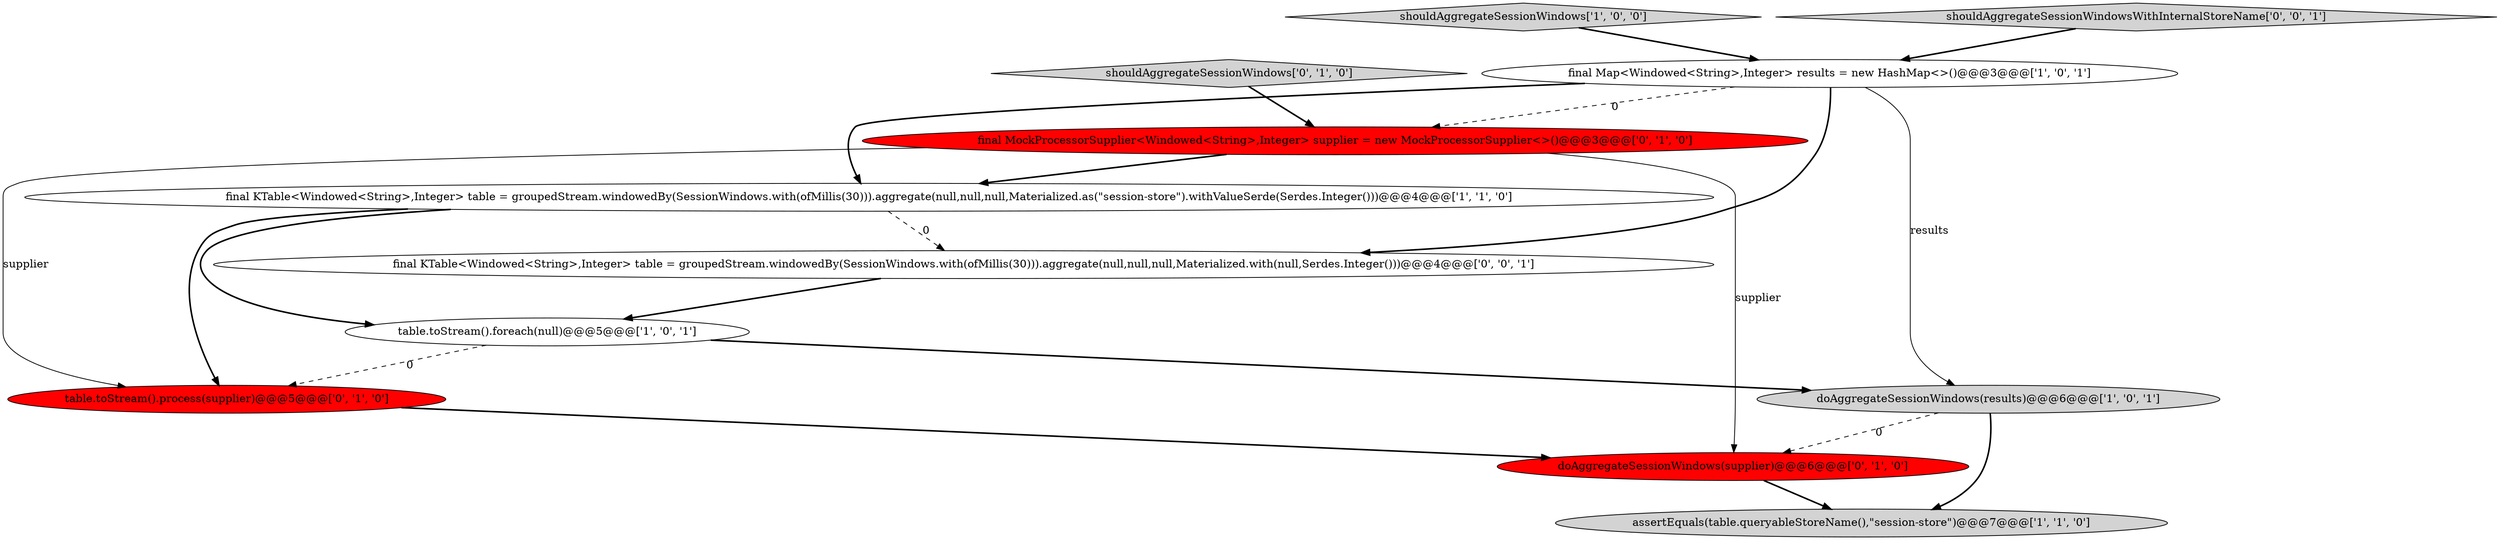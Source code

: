 digraph {
7 [style = filled, label = "final MockProcessorSupplier<Windowed<String>,Integer> supplier = new MockProcessorSupplier<>()@@@3@@@['0', '1', '0']", fillcolor = red, shape = ellipse image = "AAA1AAABBB2BBB"];
9 [style = filled, label = "table.toStream().process(supplier)@@@5@@@['0', '1', '0']", fillcolor = red, shape = ellipse image = "AAA1AAABBB2BBB"];
11 [style = filled, label = "final KTable<Windowed<String>,Integer> table = groupedStream.windowedBy(SessionWindows.with(ofMillis(30))).aggregate(null,null,null,Materialized.with(null,Serdes.Integer()))@@@4@@@['0', '0', '1']", fillcolor = white, shape = ellipse image = "AAA0AAABBB3BBB"];
5 [style = filled, label = "table.toStream().foreach(null)@@@5@@@['1', '0', '1']", fillcolor = white, shape = ellipse image = "AAA0AAABBB1BBB"];
8 [style = filled, label = "shouldAggregateSessionWindows['0', '1', '0']", fillcolor = lightgray, shape = diamond image = "AAA0AAABBB2BBB"];
3 [style = filled, label = "shouldAggregateSessionWindows['1', '0', '0']", fillcolor = lightgray, shape = diamond image = "AAA0AAABBB1BBB"];
2 [style = filled, label = "final KTable<Windowed<String>,Integer> table = groupedStream.windowedBy(SessionWindows.with(ofMillis(30))).aggregate(null,null,null,Materialized.as(\"session-store\").withValueSerde(Serdes.Integer()))@@@4@@@['1', '1', '0']", fillcolor = white, shape = ellipse image = "AAA0AAABBB1BBB"];
0 [style = filled, label = "doAggregateSessionWindows(results)@@@6@@@['1', '0', '1']", fillcolor = lightgray, shape = ellipse image = "AAA0AAABBB1BBB"];
4 [style = filled, label = "final Map<Windowed<String>,Integer> results = new HashMap<>()@@@3@@@['1', '0', '1']", fillcolor = white, shape = ellipse image = "AAA0AAABBB1BBB"];
1 [style = filled, label = "assertEquals(table.queryableStoreName(),\"session-store\")@@@7@@@['1', '1', '0']", fillcolor = lightgray, shape = ellipse image = "AAA0AAABBB1BBB"];
6 [style = filled, label = "doAggregateSessionWindows(supplier)@@@6@@@['0', '1', '0']", fillcolor = red, shape = ellipse image = "AAA1AAABBB2BBB"];
10 [style = filled, label = "shouldAggregateSessionWindowsWithInternalStoreName['0', '0', '1']", fillcolor = lightgray, shape = diamond image = "AAA0AAABBB3BBB"];
6->1 [style = bold, label=""];
2->11 [style = dashed, label="0"];
11->5 [style = bold, label=""];
5->9 [style = dashed, label="0"];
7->6 [style = solid, label="supplier"];
0->6 [style = dashed, label="0"];
4->2 [style = bold, label=""];
2->9 [style = bold, label=""];
7->9 [style = solid, label="supplier"];
5->0 [style = bold, label=""];
4->11 [style = bold, label=""];
4->7 [style = dashed, label="0"];
3->4 [style = bold, label=""];
0->1 [style = bold, label=""];
7->2 [style = bold, label=""];
4->0 [style = solid, label="results"];
8->7 [style = bold, label=""];
9->6 [style = bold, label=""];
2->5 [style = bold, label=""];
10->4 [style = bold, label=""];
}
